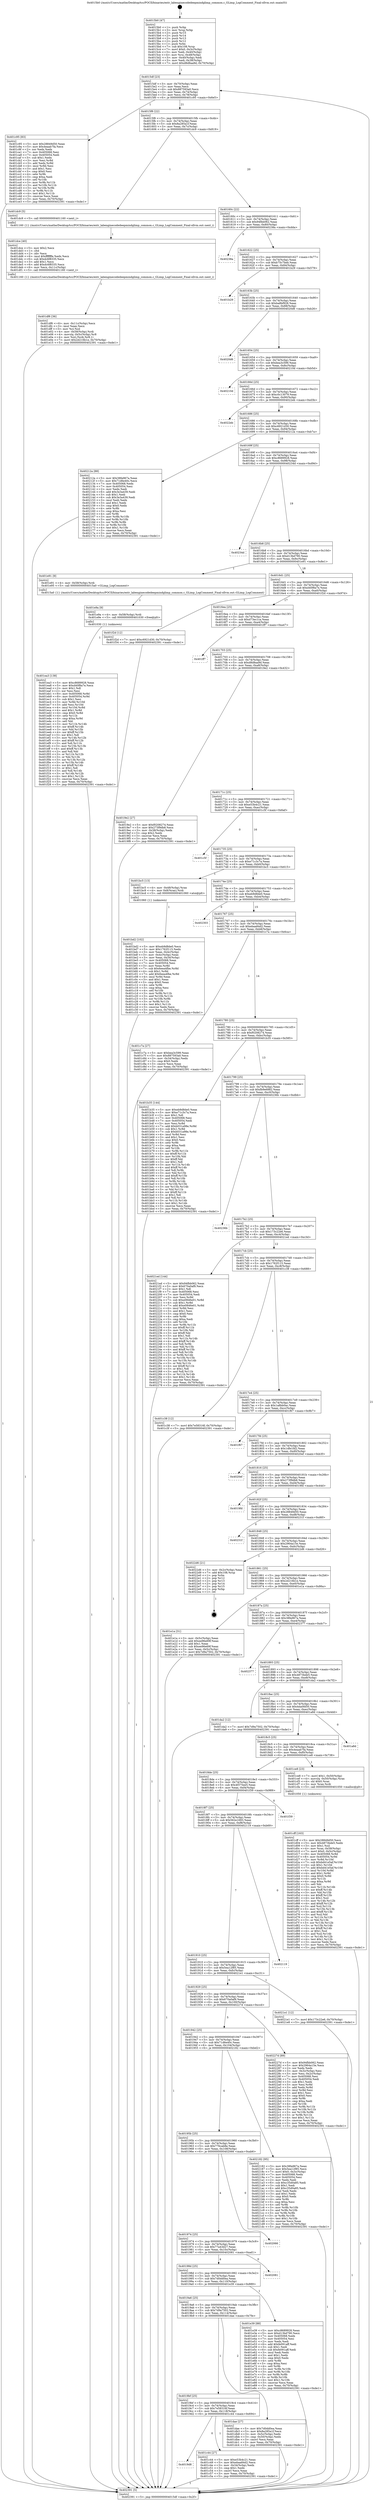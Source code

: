 digraph "0x4015b0" {
  label = "0x4015b0 (/mnt/c/Users/mathe/Desktop/tcc/POCII/binaries/extr_labenginecodedeepmindglimp_common.c_GLimp_LogComment_Final-ollvm.out::main(0))"
  labelloc = "t"
  node[shape=record]

  Entry [label="",width=0.3,height=0.3,shape=circle,fillcolor=black,style=filled]
  "0x4015df" [label="{
     0x4015df [23]\l
     | [instrs]\l
     &nbsp;&nbsp;0x4015df \<+3\>: mov -0x70(%rbp),%eax\l
     &nbsp;&nbsp;0x4015e2 \<+2\>: mov %eax,%ecx\l
     &nbsp;&nbsp;0x4015e4 \<+6\>: sub $0x887593a0,%ecx\l
     &nbsp;&nbsp;0x4015ea \<+3\>: mov %eax,-0x74(%rbp)\l
     &nbsp;&nbsp;0x4015ed \<+3\>: mov %ecx,-0x78(%rbp)\l
     &nbsp;&nbsp;0x4015f0 \<+6\>: je 0000000000401c95 \<main+0x6e5\>\l
  }"]
  "0x401c95" [label="{
     0x401c95 [83]\l
     | [instrs]\l
     &nbsp;&nbsp;0x401c95 \<+5\>: mov $0x28849d50,%eax\l
     &nbsp;&nbsp;0x401c9a \<+5\>: mov $0x4eaab7fa,%ecx\l
     &nbsp;&nbsp;0x401c9f \<+2\>: xor %edx,%edx\l
     &nbsp;&nbsp;0x401ca1 \<+7\>: mov 0x405068,%esi\l
     &nbsp;&nbsp;0x401ca8 \<+7\>: mov 0x405054,%edi\l
     &nbsp;&nbsp;0x401caf \<+3\>: sub $0x1,%edx\l
     &nbsp;&nbsp;0x401cb2 \<+3\>: mov %esi,%r8d\l
     &nbsp;&nbsp;0x401cb5 \<+3\>: add %edx,%r8d\l
     &nbsp;&nbsp;0x401cb8 \<+4\>: imul %r8d,%esi\l
     &nbsp;&nbsp;0x401cbc \<+3\>: and $0x1,%esi\l
     &nbsp;&nbsp;0x401cbf \<+3\>: cmp $0x0,%esi\l
     &nbsp;&nbsp;0x401cc2 \<+4\>: sete %r9b\l
     &nbsp;&nbsp;0x401cc6 \<+3\>: cmp $0xa,%edi\l
     &nbsp;&nbsp;0x401cc9 \<+4\>: setl %r10b\l
     &nbsp;&nbsp;0x401ccd \<+3\>: mov %r9b,%r11b\l
     &nbsp;&nbsp;0x401cd0 \<+3\>: and %r10b,%r11b\l
     &nbsp;&nbsp;0x401cd3 \<+3\>: xor %r10b,%r9b\l
     &nbsp;&nbsp;0x401cd6 \<+3\>: or %r9b,%r11b\l
     &nbsp;&nbsp;0x401cd9 \<+4\>: test $0x1,%r11b\l
     &nbsp;&nbsp;0x401cdd \<+3\>: cmovne %ecx,%eax\l
     &nbsp;&nbsp;0x401ce0 \<+3\>: mov %eax,-0x70(%rbp)\l
     &nbsp;&nbsp;0x401ce3 \<+5\>: jmp 0000000000402391 \<main+0xde1\>\l
  }"]
  "0x4015f6" [label="{
     0x4015f6 [22]\l
     | [instrs]\l
     &nbsp;&nbsp;0x4015f6 \<+5\>: jmp 00000000004015fb \<main+0x4b\>\l
     &nbsp;&nbsp;0x4015fb \<+3\>: mov -0x74(%rbp),%eax\l
     &nbsp;&nbsp;0x4015fe \<+5\>: sub $0x8a285a1f,%eax\l
     &nbsp;&nbsp;0x401603 \<+3\>: mov %eax,-0x7c(%rbp)\l
     &nbsp;&nbsp;0x401606 \<+6\>: je 0000000000401dc9 \<main+0x819\>\l
  }"]
  Exit [label="",width=0.3,height=0.3,shape=circle,fillcolor=black,style=filled,peripheries=2]
  "0x401dc9" [label="{
     0x401dc9 [5]\l
     | [instrs]\l
     &nbsp;&nbsp;0x401dc9 \<+5\>: call 0000000000401160 \<next_i\>\l
     | [calls]\l
     &nbsp;&nbsp;0x401160 \{1\} (/mnt/c/Users/mathe/Desktop/tcc/POCII/binaries/extr_labenginecodedeepmindglimp_common.c_GLimp_LogComment_Final-ollvm.out::next_i)\l
  }"]
  "0x40160c" [label="{
     0x40160c [22]\l
     | [instrs]\l
     &nbsp;&nbsp;0x40160c \<+5\>: jmp 0000000000401611 \<main+0x61\>\l
     &nbsp;&nbsp;0x401611 \<+3\>: mov -0x74(%rbp),%eax\l
     &nbsp;&nbsp;0x401614 \<+5\>: sub $0x94fbb062,%eax\l
     &nbsp;&nbsp;0x401619 \<+3\>: mov %eax,-0x80(%rbp)\l
     &nbsp;&nbsp;0x40161c \<+6\>: je 000000000040238a \<main+0xdda\>\l
  }"]
  "0x401ea3" [label="{
     0x401ea3 [138]\l
     | [instrs]\l
     &nbsp;&nbsp;0x401ea3 \<+5\>: mov $0xc8689928,%eax\l
     &nbsp;&nbsp;0x401ea8 \<+5\>: mov $0xd40f8a7e,%ecx\l
     &nbsp;&nbsp;0x401ead \<+2\>: mov $0x1,%dl\l
     &nbsp;&nbsp;0x401eaf \<+2\>: xor %esi,%esi\l
     &nbsp;&nbsp;0x401eb1 \<+8\>: mov 0x405068,%r8d\l
     &nbsp;&nbsp;0x401eb9 \<+8\>: mov 0x405054,%r9d\l
     &nbsp;&nbsp;0x401ec1 \<+3\>: sub $0x1,%esi\l
     &nbsp;&nbsp;0x401ec4 \<+3\>: mov %r8d,%r10d\l
     &nbsp;&nbsp;0x401ec7 \<+3\>: add %esi,%r10d\l
     &nbsp;&nbsp;0x401eca \<+4\>: imul %r10d,%r8d\l
     &nbsp;&nbsp;0x401ece \<+4\>: and $0x1,%r8d\l
     &nbsp;&nbsp;0x401ed2 \<+4\>: cmp $0x0,%r8d\l
     &nbsp;&nbsp;0x401ed6 \<+4\>: sete %r11b\l
     &nbsp;&nbsp;0x401eda \<+4\>: cmp $0xa,%r9d\l
     &nbsp;&nbsp;0x401ede \<+3\>: setl %bl\l
     &nbsp;&nbsp;0x401ee1 \<+3\>: mov %r11b,%r14b\l
     &nbsp;&nbsp;0x401ee4 \<+4\>: xor $0xff,%r14b\l
     &nbsp;&nbsp;0x401ee8 \<+3\>: mov %bl,%r15b\l
     &nbsp;&nbsp;0x401eeb \<+4\>: xor $0xff,%r15b\l
     &nbsp;&nbsp;0x401eef \<+3\>: xor $0x1,%dl\l
     &nbsp;&nbsp;0x401ef2 \<+3\>: mov %r14b,%r12b\l
     &nbsp;&nbsp;0x401ef5 \<+4\>: and $0xff,%r12b\l
     &nbsp;&nbsp;0x401ef9 \<+3\>: and %dl,%r11b\l
     &nbsp;&nbsp;0x401efc \<+3\>: mov %r15b,%r13b\l
     &nbsp;&nbsp;0x401eff \<+4\>: and $0xff,%r13b\l
     &nbsp;&nbsp;0x401f03 \<+2\>: and %dl,%bl\l
     &nbsp;&nbsp;0x401f05 \<+3\>: or %r11b,%r12b\l
     &nbsp;&nbsp;0x401f08 \<+3\>: or %bl,%r13b\l
     &nbsp;&nbsp;0x401f0b \<+3\>: xor %r13b,%r12b\l
     &nbsp;&nbsp;0x401f0e \<+3\>: or %r15b,%r14b\l
     &nbsp;&nbsp;0x401f11 \<+4\>: xor $0xff,%r14b\l
     &nbsp;&nbsp;0x401f15 \<+3\>: or $0x1,%dl\l
     &nbsp;&nbsp;0x401f18 \<+3\>: and %dl,%r14b\l
     &nbsp;&nbsp;0x401f1b \<+3\>: or %r14b,%r12b\l
     &nbsp;&nbsp;0x401f1e \<+4\>: test $0x1,%r12b\l
     &nbsp;&nbsp;0x401f22 \<+3\>: cmovne %ecx,%eax\l
     &nbsp;&nbsp;0x401f25 \<+3\>: mov %eax,-0x70(%rbp)\l
     &nbsp;&nbsp;0x401f28 \<+5\>: jmp 0000000000402391 \<main+0xde1\>\l
  }"]
  "0x40238a" [label="{
     0x40238a\l
  }", style=dashed]
  "0x401622" [label="{
     0x401622 [25]\l
     | [instrs]\l
     &nbsp;&nbsp;0x401622 \<+5\>: jmp 0000000000401627 \<main+0x77\>\l
     &nbsp;&nbsp;0x401627 \<+3\>: mov -0x74(%rbp),%eax\l
     &nbsp;&nbsp;0x40162a \<+5\>: sub $0xb75c7beb,%eax\l
     &nbsp;&nbsp;0x40162f \<+6\>: mov %eax,-0x84(%rbp)\l
     &nbsp;&nbsp;0x401635 \<+6\>: je 0000000000401b29 \<main+0x579\>\l
  }"]
  "0x401e9a" [label="{
     0x401e9a [9]\l
     | [instrs]\l
     &nbsp;&nbsp;0x401e9a \<+4\>: mov -0x58(%rbp),%rdi\l
     &nbsp;&nbsp;0x401e9e \<+5\>: call 0000000000401030 \<free@plt\>\l
     | [calls]\l
     &nbsp;&nbsp;0x401030 \{1\} (unknown)\l
  }"]
  "0x401b29" [label="{
     0x401b29\l
  }", style=dashed]
  "0x40163b" [label="{
     0x40163b [25]\l
     | [instrs]\l
     &nbsp;&nbsp;0x40163b \<+5\>: jmp 0000000000401640 \<main+0x90\>\l
     &nbsp;&nbsp;0x401640 \<+3\>: mov -0x74(%rbp),%eax\l
     &nbsp;&nbsp;0x401643 \<+5\>: sub $0xba8bf928,%eax\l
     &nbsp;&nbsp;0x401648 \<+6\>: mov %eax,-0x88(%rbp)\l
     &nbsp;&nbsp;0x40164e \<+6\>: je 00000000004020d6 \<main+0xb26\>\l
  }"]
  "0x401df6" [label="{
     0x401df6 [36]\l
     | [instrs]\l
     &nbsp;&nbsp;0x401df6 \<+6\>: mov -0x11c(%rbp),%ecx\l
     &nbsp;&nbsp;0x401dfc \<+3\>: imul %eax,%ecx\l
     &nbsp;&nbsp;0x401dff \<+3\>: mov %cl,%sil\l
     &nbsp;&nbsp;0x401e02 \<+4\>: mov -0x58(%rbp),%rdi\l
     &nbsp;&nbsp;0x401e06 \<+4\>: movslq -0x5c(%rbp),%r8\l
     &nbsp;&nbsp;0x401e0a \<+4\>: mov %sil,(%rdi,%r8,1)\l
     &nbsp;&nbsp;0x401e0e \<+7\>: movl $0x2d216b1e,-0x70(%rbp)\l
     &nbsp;&nbsp;0x401e15 \<+5\>: jmp 0000000000402391 \<main+0xde1\>\l
  }"]
  "0x4020d6" [label="{
     0x4020d6\l
  }", style=dashed]
  "0x401654" [label="{
     0x401654 [25]\l
     | [instrs]\l
     &nbsp;&nbsp;0x401654 \<+5\>: jmp 0000000000401659 \<main+0xa9\>\l
     &nbsp;&nbsp;0x401659 \<+3\>: mov -0x74(%rbp),%eax\l
     &nbsp;&nbsp;0x40165c \<+5\>: sub $0xbea3c599,%eax\l
     &nbsp;&nbsp;0x401661 \<+6\>: mov %eax,-0x8c(%rbp)\l
     &nbsp;&nbsp;0x401667 \<+6\>: je 000000000040210d \<main+0xb5d\>\l
  }"]
  "0x401dce" [label="{
     0x401dce [40]\l
     | [instrs]\l
     &nbsp;&nbsp;0x401dce \<+5\>: mov $0x2,%ecx\l
     &nbsp;&nbsp;0x401dd3 \<+1\>: cltd\l
     &nbsp;&nbsp;0x401dd4 \<+2\>: idiv %ecx\l
     &nbsp;&nbsp;0x401dd6 \<+6\>: imul $0xfffffffe,%edx,%ecx\l
     &nbsp;&nbsp;0x401ddc \<+6\>: sub $0xdc6f8335,%ecx\l
     &nbsp;&nbsp;0x401de2 \<+3\>: add $0x1,%ecx\l
     &nbsp;&nbsp;0x401de5 \<+6\>: add $0xdc6f8335,%ecx\l
     &nbsp;&nbsp;0x401deb \<+6\>: mov %ecx,-0x11c(%rbp)\l
     &nbsp;&nbsp;0x401df1 \<+5\>: call 0000000000401160 \<next_i\>\l
     | [calls]\l
     &nbsp;&nbsp;0x401160 \{1\} (/mnt/c/Users/mathe/Desktop/tcc/POCII/binaries/extr_labenginecodedeepmindglimp_common.c_GLimp_LogComment_Final-ollvm.out::next_i)\l
  }"]
  "0x40210d" [label="{
     0x40210d\l
  }", style=dashed]
  "0x40166d" [label="{
     0x40166d [25]\l
     | [instrs]\l
     &nbsp;&nbsp;0x40166d \<+5\>: jmp 0000000000401672 \<main+0xc2\>\l
     &nbsp;&nbsp;0x401672 \<+3\>: mov -0x74(%rbp),%eax\l
     &nbsp;&nbsp;0x401675 \<+5\>: sub $0xc0c13079,%eax\l
     &nbsp;&nbsp;0x40167a \<+6\>: mov %eax,-0x90(%rbp)\l
     &nbsp;&nbsp;0x401680 \<+6\>: je 00000000004022eb \<main+0xd3b\>\l
  }"]
  "0x401cff" [label="{
     0x401cff [163]\l
     | [instrs]\l
     &nbsp;&nbsp;0x401cff \<+5\>: mov $0x28849d50,%ecx\l
     &nbsp;&nbsp;0x401d04 \<+5\>: mov $0x4873bde5,%edx\l
     &nbsp;&nbsp;0x401d09 \<+3\>: mov $0x1,%sil\l
     &nbsp;&nbsp;0x401d0c \<+4\>: mov %rax,-0x58(%rbp)\l
     &nbsp;&nbsp;0x401d10 \<+7\>: movl $0x0,-0x5c(%rbp)\l
     &nbsp;&nbsp;0x401d17 \<+8\>: mov 0x405068,%r8d\l
     &nbsp;&nbsp;0x401d1f \<+8\>: mov 0x405054,%r9d\l
     &nbsp;&nbsp;0x401d27 \<+3\>: mov %r8d,%r10d\l
     &nbsp;&nbsp;0x401d2a \<+7\>: sub $0xbd41e5af,%r10d\l
     &nbsp;&nbsp;0x401d31 \<+4\>: sub $0x1,%r10d\l
     &nbsp;&nbsp;0x401d35 \<+7\>: add $0xbd41e5af,%r10d\l
     &nbsp;&nbsp;0x401d3c \<+4\>: imul %r10d,%r8d\l
     &nbsp;&nbsp;0x401d40 \<+4\>: and $0x1,%r8d\l
     &nbsp;&nbsp;0x401d44 \<+4\>: cmp $0x0,%r8d\l
     &nbsp;&nbsp;0x401d48 \<+4\>: sete %r11b\l
     &nbsp;&nbsp;0x401d4c \<+4\>: cmp $0xa,%r9d\l
     &nbsp;&nbsp;0x401d50 \<+3\>: setl %bl\l
     &nbsp;&nbsp;0x401d53 \<+3\>: mov %r11b,%r14b\l
     &nbsp;&nbsp;0x401d56 \<+4\>: xor $0xff,%r14b\l
     &nbsp;&nbsp;0x401d5a \<+3\>: mov %bl,%r15b\l
     &nbsp;&nbsp;0x401d5d \<+4\>: xor $0xff,%r15b\l
     &nbsp;&nbsp;0x401d61 \<+4\>: xor $0x1,%sil\l
     &nbsp;&nbsp;0x401d65 \<+3\>: mov %r14b,%r12b\l
     &nbsp;&nbsp;0x401d68 \<+4\>: and $0xff,%r12b\l
     &nbsp;&nbsp;0x401d6c \<+3\>: and %sil,%r11b\l
     &nbsp;&nbsp;0x401d6f \<+3\>: mov %r15b,%r13b\l
     &nbsp;&nbsp;0x401d72 \<+4\>: and $0xff,%r13b\l
     &nbsp;&nbsp;0x401d76 \<+3\>: and %sil,%bl\l
     &nbsp;&nbsp;0x401d79 \<+3\>: or %r11b,%r12b\l
     &nbsp;&nbsp;0x401d7c \<+3\>: or %bl,%r13b\l
     &nbsp;&nbsp;0x401d7f \<+3\>: xor %r13b,%r12b\l
     &nbsp;&nbsp;0x401d82 \<+3\>: or %r15b,%r14b\l
     &nbsp;&nbsp;0x401d85 \<+4\>: xor $0xff,%r14b\l
     &nbsp;&nbsp;0x401d89 \<+4\>: or $0x1,%sil\l
     &nbsp;&nbsp;0x401d8d \<+3\>: and %sil,%r14b\l
     &nbsp;&nbsp;0x401d90 \<+3\>: or %r14b,%r12b\l
     &nbsp;&nbsp;0x401d93 \<+4\>: test $0x1,%r12b\l
     &nbsp;&nbsp;0x401d97 \<+3\>: cmovne %edx,%ecx\l
     &nbsp;&nbsp;0x401d9a \<+3\>: mov %ecx,-0x70(%rbp)\l
     &nbsp;&nbsp;0x401d9d \<+5\>: jmp 0000000000402391 \<main+0xde1\>\l
  }"]
  "0x4022eb" [label="{
     0x4022eb\l
  }", style=dashed]
  "0x401686" [label="{
     0x401686 [25]\l
     | [instrs]\l
     &nbsp;&nbsp;0x401686 \<+5\>: jmp 000000000040168b \<main+0xdb\>\l
     &nbsp;&nbsp;0x40168b \<+3\>: mov -0x74(%rbp),%eax\l
     &nbsp;&nbsp;0x40168e \<+5\>: sub $0xc6921d30,%eax\l
     &nbsp;&nbsp;0x401693 \<+6\>: mov %eax,-0x94(%rbp)\l
     &nbsp;&nbsp;0x401699 \<+6\>: je 000000000040212a \<main+0xb7a\>\l
  }"]
  "0x4019d8" [label="{
     0x4019d8\l
  }", style=dashed]
  "0x40212a" [label="{
     0x40212a [88]\l
     | [instrs]\l
     &nbsp;&nbsp;0x40212a \<+5\>: mov $0x38fa967a,%eax\l
     &nbsp;&nbsp;0x40212f \<+5\>: mov $0x71d6e40c,%ecx\l
     &nbsp;&nbsp;0x402134 \<+7\>: mov 0x405068,%edx\l
     &nbsp;&nbsp;0x40213b \<+7\>: mov 0x405054,%esi\l
     &nbsp;&nbsp;0x402142 \<+2\>: mov %edx,%edi\l
     &nbsp;&nbsp;0x402144 \<+6\>: add $0x3e3a439,%edi\l
     &nbsp;&nbsp;0x40214a \<+3\>: sub $0x1,%edi\l
     &nbsp;&nbsp;0x40214d \<+6\>: sub $0x3e3a439,%edi\l
     &nbsp;&nbsp;0x402153 \<+3\>: imul %edi,%edx\l
     &nbsp;&nbsp;0x402156 \<+3\>: and $0x1,%edx\l
     &nbsp;&nbsp;0x402159 \<+3\>: cmp $0x0,%edx\l
     &nbsp;&nbsp;0x40215c \<+4\>: sete %r8b\l
     &nbsp;&nbsp;0x402160 \<+3\>: cmp $0xa,%esi\l
     &nbsp;&nbsp;0x402163 \<+4\>: setl %r9b\l
     &nbsp;&nbsp;0x402167 \<+3\>: mov %r8b,%r10b\l
     &nbsp;&nbsp;0x40216a \<+3\>: and %r9b,%r10b\l
     &nbsp;&nbsp;0x40216d \<+3\>: xor %r9b,%r8b\l
     &nbsp;&nbsp;0x402170 \<+3\>: or %r8b,%r10b\l
     &nbsp;&nbsp;0x402173 \<+4\>: test $0x1,%r10b\l
     &nbsp;&nbsp;0x402177 \<+3\>: cmovne %ecx,%eax\l
     &nbsp;&nbsp;0x40217a \<+3\>: mov %eax,-0x70(%rbp)\l
     &nbsp;&nbsp;0x40217d \<+5\>: jmp 0000000000402391 \<main+0xde1\>\l
  }"]
  "0x40169f" [label="{
     0x40169f [25]\l
     | [instrs]\l
     &nbsp;&nbsp;0x40169f \<+5\>: jmp 00000000004016a4 \<main+0xf4\>\l
     &nbsp;&nbsp;0x4016a4 \<+3\>: mov -0x74(%rbp),%eax\l
     &nbsp;&nbsp;0x4016a7 \<+5\>: sub $0xc8689928,%eax\l
     &nbsp;&nbsp;0x4016ac \<+6\>: mov %eax,-0x98(%rbp)\l
     &nbsp;&nbsp;0x4016b2 \<+6\>: je 000000000040234d \<main+0xd9d\>\l
  }"]
  "0x401c44" [label="{
     0x401c44 [27]\l
     | [instrs]\l
     &nbsp;&nbsp;0x401c44 \<+5\>: mov $0xe53b4c21,%eax\l
     &nbsp;&nbsp;0x401c49 \<+5\>: mov $0xebaa84d2,%ecx\l
     &nbsp;&nbsp;0x401c4e \<+3\>: mov -0x34(%rbp),%edx\l
     &nbsp;&nbsp;0x401c51 \<+3\>: cmp $0x1,%edx\l
     &nbsp;&nbsp;0x401c54 \<+3\>: cmovl %ecx,%eax\l
     &nbsp;&nbsp;0x401c57 \<+3\>: mov %eax,-0x70(%rbp)\l
     &nbsp;&nbsp;0x401c5a \<+5\>: jmp 0000000000402391 \<main+0xde1\>\l
  }"]
  "0x40234d" [label="{
     0x40234d\l
  }", style=dashed]
  "0x4016b8" [label="{
     0x4016b8 [25]\l
     | [instrs]\l
     &nbsp;&nbsp;0x4016b8 \<+5\>: jmp 00000000004016bd \<main+0x10d\>\l
     &nbsp;&nbsp;0x4016bd \<+3\>: mov -0x74(%rbp),%eax\l
     &nbsp;&nbsp;0x4016c0 \<+5\>: sub $0xd13bd790,%eax\l
     &nbsp;&nbsp;0x4016c5 \<+6\>: mov %eax,-0x9c(%rbp)\l
     &nbsp;&nbsp;0x4016cb \<+6\>: je 0000000000401e91 \<main+0x8e1\>\l
  }"]
  "0x4019bf" [label="{
     0x4019bf [25]\l
     | [instrs]\l
     &nbsp;&nbsp;0x4019bf \<+5\>: jmp 00000000004019c4 \<main+0x414\>\l
     &nbsp;&nbsp;0x4019c4 \<+3\>: mov -0x74(%rbp),%eax\l
     &nbsp;&nbsp;0x4019c7 \<+5\>: sub $0x7e58316f,%eax\l
     &nbsp;&nbsp;0x4019cc \<+6\>: mov %eax,-0x118(%rbp)\l
     &nbsp;&nbsp;0x4019d2 \<+6\>: je 0000000000401c44 \<main+0x694\>\l
  }"]
  "0x401e91" [label="{
     0x401e91 [9]\l
     | [instrs]\l
     &nbsp;&nbsp;0x401e91 \<+4\>: mov -0x58(%rbp),%rdi\l
     &nbsp;&nbsp;0x401e95 \<+5\>: call 00000000004015a0 \<GLimp_LogComment\>\l
     | [calls]\l
     &nbsp;&nbsp;0x4015a0 \{1\} (/mnt/c/Users/mathe/Desktop/tcc/POCII/binaries/extr_labenginecodedeepmindglimp_common.c_GLimp_LogComment_Final-ollvm.out::GLimp_LogComment)\l
  }"]
  "0x4016d1" [label="{
     0x4016d1 [25]\l
     | [instrs]\l
     &nbsp;&nbsp;0x4016d1 \<+5\>: jmp 00000000004016d6 \<main+0x126\>\l
     &nbsp;&nbsp;0x4016d6 \<+3\>: mov -0x74(%rbp),%eax\l
     &nbsp;&nbsp;0x4016d9 \<+5\>: sub $0xd40f8a7e,%eax\l
     &nbsp;&nbsp;0x4016de \<+6\>: mov %eax,-0xa0(%rbp)\l
     &nbsp;&nbsp;0x4016e4 \<+6\>: je 0000000000401f2d \<main+0x97d\>\l
  }"]
  "0x401dae" [label="{
     0x401dae [27]\l
     | [instrs]\l
     &nbsp;&nbsp;0x401dae \<+5\>: mov $0x7d0dd0ea,%eax\l
     &nbsp;&nbsp;0x401db3 \<+5\>: mov $0x8a285a1f,%ecx\l
     &nbsp;&nbsp;0x401db8 \<+3\>: mov -0x5c(%rbp),%edx\l
     &nbsp;&nbsp;0x401dbb \<+3\>: cmp -0x50(%rbp),%edx\l
     &nbsp;&nbsp;0x401dbe \<+3\>: cmovl %ecx,%eax\l
     &nbsp;&nbsp;0x401dc1 \<+3\>: mov %eax,-0x70(%rbp)\l
     &nbsp;&nbsp;0x401dc4 \<+5\>: jmp 0000000000402391 \<main+0xde1\>\l
  }"]
  "0x401f2d" [label="{
     0x401f2d [12]\l
     | [instrs]\l
     &nbsp;&nbsp;0x401f2d \<+7\>: movl $0xc6921d30,-0x70(%rbp)\l
     &nbsp;&nbsp;0x401f34 \<+5\>: jmp 0000000000402391 \<main+0xde1\>\l
  }"]
  "0x4016ea" [label="{
     0x4016ea [25]\l
     | [instrs]\l
     &nbsp;&nbsp;0x4016ea \<+5\>: jmp 00000000004016ef \<main+0x13f\>\l
     &nbsp;&nbsp;0x4016ef \<+3\>: mov -0x74(%rbp),%eax\l
     &nbsp;&nbsp;0x4016f2 \<+5\>: sub $0xd73ec1ca,%eax\l
     &nbsp;&nbsp;0x4016f7 \<+6\>: mov %eax,-0xa4(%rbp)\l
     &nbsp;&nbsp;0x4016fd \<+6\>: je 0000000000401ff7 \<main+0xa47\>\l
  }"]
  "0x4019a6" [label="{
     0x4019a6 [25]\l
     | [instrs]\l
     &nbsp;&nbsp;0x4019a6 \<+5\>: jmp 00000000004019ab \<main+0x3fb\>\l
     &nbsp;&nbsp;0x4019ab \<+3\>: mov -0x74(%rbp),%eax\l
     &nbsp;&nbsp;0x4019ae \<+5\>: sub $0x7d9a7502,%eax\l
     &nbsp;&nbsp;0x4019b3 \<+6\>: mov %eax,-0x114(%rbp)\l
     &nbsp;&nbsp;0x4019b9 \<+6\>: je 0000000000401dae \<main+0x7fe\>\l
  }"]
  "0x401ff7" [label="{
     0x401ff7\l
  }", style=dashed]
  "0x401703" [label="{
     0x401703 [25]\l
     | [instrs]\l
     &nbsp;&nbsp;0x401703 \<+5\>: jmp 0000000000401708 \<main+0x158\>\l
     &nbsp;&nbsp;0x401708 \<+3\>: mov -0x74(%rbp),%eax\l
     &nbsp;&nbsp;0x40170b \<+5\>: sub $0xd8d8aa9d,%eax\l
     &nbsp;&nbsp;0x401710 \<+6\>: mov %eax,-0xa8(%rbp)\l
     &nbsp;&nbsp;0x401716 \<+6\>: je 00000000004019e2 \<main+0x432\>\l
  }"]
  "0x401e39" [label="{
     0x401e39 [88]\l
     | [instrs]\l
     &nbsp;&nbsp;0x401e39 \<+5\>: mov $0xc8689928,%eax\l
     &nbsp;&nbsp;0x401e3e \<+5\>: mov $0xd13bd790,%ecx\l
     &nbsp;&nbsp;0x401e43 \<+7\>: mov 0x405068,%edx\l
     &nbsp;&nbsp;0x401e4a \<+7\>: mov 0x405054,%esi\l
     &nbsp;&nbsp;0x401e51 \<+2\>: mov %edx,%edi\l
     &nbsp;&nbsp;0x401e53 \<+6\>: add $0xfe091aff,%edi\l
     &nbsp;&nbsp;0x401e59 \<+3\>: sub $0x1,%edi\l
     &nbsp;&nbsp;0x401e5c \<+6\>: sub $0xfe091aff,%edi\l
     &nbsp;&nbsp;0x401e62 \<+3\>: imul %edi,%edx\l
     &nbsp;&nbsp;0x401e65 \<+3\>: and $0x1,%edx\l
     &nbsp;&nbsp;0x401e68 \<+3\>: cmp $0x0,%edx\l
     &nbsp;&nbsp;0x401e6b \<+4\>: sete %r8b\l
     &nbsp;&nbsp;0x401e6f \<+3\>: cmp $0xa,%esi\l
     &nbsp;&nbsp;0x401e72 \<+4\>: setl %r9b\l
     &nbsp;&nbsp;0x401e76 \<+3\>: mov %r8b,%r10b\l
     &nbsp;&nbsp;0x401e79 \<+3\>: and %r9b,%r10b\l
     &nbsp;&nbsp;0x401e7c \<+3\>: xor %r9b,%r8b\l
     &nbsp;&nbsp;0x401e7f \<+3\>: or %r8b,%r10b\l
     &nbsp;&nbsp;0x401e82 \<+4\>: test $0x1,%r10b\l
     &nbsp;&nbsp;0x401e86 \<+3\>: cmovne %ecx,%eax\l
     &nbsp;&nbsp;0x401e89 \<+3\>: mov %eax,-0x70(%rbp)\l
     &nbsp;&nbsp;0x401e8c \<+5\>: jmp 0000000000402391 \<main+0xde1\>\l
  }"]
  "0x4019e2" [label="{
     0x4019e2 [27]\l
     | [instrs]\l
     &nbsp;&nbsp;0x4019e2 \<+5\>: mov $0xf0208274,%eax\l
     &nbsp;&nbsp;0x4019e7 \<+5\>: mov $0x273f9db8,%ecx\l
     &nbsp;&nbsp;0x4019ec \<+3\>: mov -0x38(%rbp),%edx\l
     &nbsp;&nbsp;0x4019ef \<+3\>: cmp $0x2,%edx\l
     &nbsp;&nbsp;0x4019f2 \<+3\>: cmovne %ecx,%eax\l
     &nbsp;&nbsp;0x4019f5 \<+3\>: mov %eax,-0x70(%rbp)\l
     &nbsp;&nbsp;0x4019f8 \<+5\>: jmp 0000000000402391 \<main+0xde1\>\l
  }"]
  "0x40171c" [label="{
     0x40171c [25]\l
     | [instrs]\l
     &nbsp;&nbsp;0x40171c \<+5\>: jmp 0000000000401721 \<main+0x171\>\l
     &nbsp;&nbsp;0x401721 \<+3\>: mov -0x74(%rbp),%eax\l
     &nbsp;&nbsp;0x401724 \<+5\>: sub $0xe53b4c21,%eax\l
     &nbsp;&nbsp;0x401729 \<+6\>: mov %eax,-0xac(%rbp)\l
     &nbsp;&nbsp;0x40172f \<+6\>: je 0000000000401c5f \<main+0x6af\>\l
  }"]
  "0x402391" [label="{
     0x402391 [5]\l
     | [instrs]\l
     &nbsp;&nbsp;0x402391 \<+5\>: jmp 00000000004015df \<main+0x2f\>\l
  }"]
  "0x4015b0" [label="{
     0x4015b0 [47]\l
     | [instrs]\l
     &nbsp;&nbsp;0x4015b0 \<+1\>: push %rbp\l
     &nbsp;&nbsp;0x4015b1 \<+3\>: mov %rsp,%rbp\l
     &nbsp;&nbsp;0x4015b4 \<+2\>: push %r15\l
     &nbsp;&nbsp;0x4015b6 \<+2\>: push %r14\l
     &nbsp;&nbsp;0x4015b8 \<+2\>: push %r13\l
     &nbsp;&nbsp;0x4015ba \<+2\>: push %r12\l
     &nbsp;&nbsp;0x4015bc \<+1\>: push %rbx\l
     &nbsp;&nbsp;0x4015bd \<+7\>: sub $0x108,%rsp\l
     &nbsp;&nbsp;0x4015c4 \<+7\>: movl $0x0,-0x3c(%rbp)\l
     &nbsp;&nbsp;0x4015cb \<+3\>: mov %edi,-0x40(%rbp)\l
     &nbsp;&nbsp;0x4015ce \<+4\>: mov %rsi,-0x48(%rbp)\l
     &nbsp;&nbsp;0x4015d2 \<+3\>: mov -0x40(%rbp),%edi\l
     &nbsp;&nbsp;0x4015d5 \<+3\>: mov %edi,-0x38(%rbp)\l
     &nbsp;&nbsp;0x4015d8 \<+7\>: movl $0xd8d8aa9d,-0x70(%rbp)\l
  }"]
  "0x40198d" [label="{
     0x40198d [25]\l
     | [instrs]\l
     &nbsp;&nbsp;0x40198d \<+5\>: jmp 0000000000401992 \<main+0x3e2\>\l
     &nbsp;&nbsp;0x401992 \<+3\>: mov -0x74(%rbp),%eax\l
     &nbsp;&nbsp;0x401995 \<+5\>: sub $0x7d0dd0ea,%eax\l
     &nbsp;&nbsp;0x40199a \<+6\>: mov %eax,-0x110(%rbp)\l
     &nbsp;&nbsp;0x4019a0 \<+6\>: je 0000000000401e39 \<main+0x889\>\l
  }"]
  "0x401c5f" [label="{
     0x401c5f\l
  }", style=dashed]
  "0x401735" [label="{
     0x401735 [25]\l
     | [instrs]\l
     &nbsp;&nbsp;0x401735 \<+5\>: jmp 000000000040173a \<main+0x18a\>\l
     &nbsp;&nbsp;0x40173a \<+3\>: mov -0x74(%rbp),%eax\l
     &nbsp;&nbsp;0x40173d \<+5\>: sub $0xe71c3c7a,%eax\l
     &nbsp;&nbsp;0x401742 \<+6\>: mov %eax,-0xb0(%rbp)\l
     &nbsp;&nbsp;0x401748 \<+6\>: je 0000000000401bc5 \<main+0x615\>\l
  }"]
  "0x402081" [label="{
     0x402081\l
  }", style=dashed]
  "0x401bc5" [label="{
     0x401bc5 [13]\l
     | [instrs]\l
     &nbsp;&nbsp;0x401bc5 \<+4\>: mov -0x48(%rbp),%rax\l
     &nbsp;&nbsp;0x401bc9 \<+4\>: mov 0x8(%rax),%rdi\l
     &nbsp;&nbsp;0x401bcd \<+5\>: call 0000000000401060 \<atoi@plt\>\l
     | [calls]\l
     &nbsp;&nbsp;0x401060 \{1\} (unknown)\l
  }"]
  "0x40174e" [label="{
     0x40174e [25]\l
     | [instrs]\l
     &nbsp;&nbsp;0x40174e \<+5\>: jmp 0000000000401753 \<main+0x1a3\>\l
     &nbsp;&nbsp;0x401753 \<+3\>: mov -0x74(%rbp),%eax\l
     &nbsp;&nbsp;0x401756 \<+5\>: sub $0xeb9d8de0,%eax\l
     &nbsp;&nbsp;0x40175b \<+6\>: mov %eax,-0xb4(%rbp)\l
     &nbsp;&nbsp;0x401761 \<+6\>: je 0000000000402303 \<main+0xd53\>\l
  }"]
  "0x401974" [label="{
     0x401974 [25]\l
     | [instrs]\l
     &nbsp;&nbsp;0x401974 \<+5\>: jmp 0000000000401979 \<main+0x3c9\>\l
     &nbsp;&nbsp;0x401979 \<+3\>: mov -0x74(%rbp),%eax\l
     &nbsp;&nbsp;0x40197c \<+5\>: sub $0x77a43d27,%eax\l
     &nbsp;&nbsp;0x401981 \<+6\>: mov %eax,-0x10c(%rbp)\l
     &nbsp;&nbsp;0x401987 \<+6\>: je 0000000000402081 \<main+0xad1\>\l
  }"]
  "0x402303" [label="{
     0x402303\l
  }", style=dashed]
  "0x401767" [label="{
     0x401767 [25]\l
     | [instrs]\l
     &nbsp;&nbsp;0x401767 \<+5\>: jmp 000000000040176c \<main+0x1bc\>\l
     &nbsp;&nbsp;0x40176c \<+3\>: mov -0x74(%rbp),%eax\l
     &nbsp;&nbsp;0x40176f \<+5\>: sub $0xebaa84d2,%eax\l
     &nbsp;&nbsp;0x401774 \<+6\>: mov %eax,-0xb8(%rbp)\l
     &nbsp;&nbsp;0x40177a \<+6\>: je 0000000000401c7a \<main+0x6ca\>\l
  }"]
  "0x402066" [label="{
     0x402066\l
  }", style=dashed]
  "0x401c7a" [label="{
     0x401c7a [27]\l
     | [instrs]\l
     &nbsp;&nbsp;0x401c7a \<+5\>: mov $0xbea3c599,%eax\l
     &nbsp;&nbsp;0x401c7f \<+5\>: mov $0x887593a0,%ecx\l
     &nbsp;&nbsp;0x401c84 \<+3\>: mov -0x34(%rbp),%edx\l
     &nbsp;&nbsp;0x401c87 \<+3\>: cmp $0x0,%edx\l
     &nbsp;&nbsp;0x401c8a \<+3\>: cmove %ecx,%eax\l
     &nbsp;&nbsp;0x401c8d \<+3\>: mov %eax,-0x70(%rbp)\l
     &nbsp;&nbsp;0x401c90 \<+5\>: jmp 0000000000402391 \<main+0xde1\>\l
  }"]
  "0x401780" [label="{
     0x401780 [25]\l
     | [instrs]\l
     &nbsp;&nbsp;0x401780 \<+5\>: jmp 0000000000401785 \<main+0x1d5\>\l
     &nbsp;&nbsp;0x401785 \<+3\>: mov -0x74(%rbp),%eax\l
     &nbsp;&nbsp;0x401788 \<+5\>: sub $0xf0208274,%eax\l
     &nbsp;&nbsp;0x40178d \<+6\>: mov %eax,-0xbc(%rbp)\l
     &nbsp;&nbsp;0x401793 \<+6\>: je 0000000000401b35 \<main+0x585\>\l
  }"]
  "0x40195b" [label="{
     0x40195b [25]\l
     | [instrs]\l
     &nbsp;&nbsp;0x40195b \<+5\>: jmp 0000000000401960 \<main+0x3b0\>\l
     &nbsp;&nbsp;0x401960 \<+3\>: mov -0x74(%rbp),%eax\l
     &nbsp;&nbsp;0x401963 \<+5\>: sub $0x776cab8e,%eax\l
     &nbsp;&nbsp;0x401968 \<+6\>: mov %eax,-0x108(%rbp)\l
     &nbsp;&nbsp;0x40196e \<+6\>: je 0000000000402066 \<main+0xab6\>\l
  }"]
  "0x401b35" [label="{
     0x401b35 [144]\l
     | [instrs]\l
     &nbsp;&nbsp;0x401b35 \<+5\>: mov $0xeb9d8de0,%eax\l
     &nbsp;&nbsp;0x401b3a \<+5\>: mov $0xe71c3c7a,%ecx\l
     &nbsp;&nbsp;0x401b3f \<+2\>: mov $0x1,%dl\l
     &nbsp;&nbsp;0x401b41 \<+7\>: mov 0x405068,%esi\l
     &nbsp;&nbsp;0x401b48 \<+7\>: mov 0x405054,%edi\l
     &nbsp;&nbsp;0x401b4f \<+3\>: mov %esi,%r8d\l
     &nbsp;&nbsp;0x401b52 \<+7\>: add $0xb031a98e,%r8d\l
     &nbsp;&nbsp;0x401b59 \<+4\>: sub $0x1,%r8d\l
     &nbsp;&nbsp;0x401b5d \<+7\>: sub $0xb031a98e,%r8d\l
     &nbsp;&nbsp;0x401b64 \<+4\>: imul %r8d,%esi\l
     &nbsp;&nbsp;0x401b68 \<+3\>: and $0x1,%esi\l
     &nbsp;&nbsp;0x401b6b \<+3\>: cmp $0x0,%esi\l
     &nbsp;&nbsp;0x401b6e \<+4\>: sete %r9b\l
     &nbsp;&nbsp;0x401b72 \<+3\>: cmp $0xa,%edi\l
     &nbsp;&nbsp;0x401b75 \<+4\>: setl %r10b\l
     &nbsp;&nbsp;0x401b79 \<+3\>: mov %r9b,%r11b\l
     &nbsp;&nbsp;0x401b7c \<+4\>: xor $0xff,%r11b\l
     &nbsp;&nbsp;0x401b80 \<+3\>: mov %r10b,%bl\l
     &nbsp;&nbsp;0x401b83 \<+3\>: xor $0xff,%bl\l
     &nbsp;&nbsp;0x401b86 \<+3\>: xor $0x1,%dl\l
     &nbsp;&nbsp;0x401b89 \<+3\>: mov %r11b,%r14b\l
     &nbsp;&nbsp;0x401b8c \<+4\>: and $0xff,%r14b\l
     &nbsp;&nbsp;0x401b90 \<+3\>: and %dl,%r9b\l
     &nbsp;&nbsp;0x401b93 \<+3\>: mov %bl,%r15b\l
     &nbsp;&nbsp;0x401b96 \<+4\>: and $0xff,%r15b\l
     &nbsp;&nbsp;0x401b9a \<+3\>: and %dl,%r10b\l
     &nbsp;&nbsp;0x401b9d \<+3\>: or %r9b,%r14b\l
     &nbsp;&nbsp;0x401ba0 \<+3\>: or %r10b,%r15b\l
     &nbsp;&nbsp;0x401ba3 \<+3\>: xor %r15b,%r14b\l
     &nbsp;&nbsp;0x401ba6 \<+3\>: or %bl,%r11b\l
     &nbsp;&nbsp;0x401ba9 \<+4\>: xor $0xff,%r11b\l
     &nbsp;&nbsp;0x401bad \<+3\>: or $0x1,%dl\l
     &nbsp;&nbsp;0x401bb0 \<+3\>: and %dl,%r11b\l
     &nbsp;&nbsp;0x401bb3 \<+3\>: or %r11b,%r14b\l
     &nbsp;&nbsp;0x401bb6 \<+4\>: test $0x1,%r14b\l
     &nbsp;&nbsp;0x401bba \<+3\>: cmovne %ecx,%eax\l
     &nbsp;&nbsp;0x401bbd \<+3\>: mov %eax,-0x70(%rbp)\l
     &nbsp;&nbsp;0x401bc0 \<+5\>: jmp 0000000000402391 \<main+0xde1\>\l
  }"]
  "0x401799" [label="{
     0x401799 [25]\l
     | [instrs]\l
     &nbsp;&nbsp;0x401799 \<+5\>: jmp 000000000040179e \<main+0x1ee\>\l
     &nbsp;&nbsp;0x40179e \<+3\>: mov -0x74(%rbp),%eax\l
     &nbsp;&nbsp;0x4017a1 \<+5\>: sub $0xfb9e6882,%eax\l
     &nbsp;&nbsp;0x4017a6 \<+6\>: mov %eax,-0xc0(%rbp)\l
     &nbsp;&nbsp;0x4017ac \<+6\>: je 000000000040236b \<main+0xdbb\>\l
  }"]
  "0x401bd2" [label="{
     0x401bd2 [102]\l
     | [instrs]\l
     &nbsp;&nbsp;0x401bd2 \<+5\>: mov $0xeb9d8de0,%ecx\l
     &nbsp;&nbsp;0x401bd7 \<+5\>: mov $0x1762f115,%edx\l
     &nbsp;&nbsp;0x401bdc \<+3\>: mov %eax,-0x4c(%rbp)\l
     &nbsp;&nbsp;0x401bdf \<+3\>: mov -0x4c(%rbp),%eax\l
     &nbsp;&nbsp;0x401be2 \<+3\>: mov %eax,-0x34(%rbp)\l
     &nbsp;&nbsp;0x401be5 \<+7\>: mov 0x405068,%eax\l
     &nbsp;&nbsp;0x401bec \<+7\>: mov 0x405054,%esi\l
     &nbsp;&nbsp;0x401bf3 \<+3\>: mov %eax,%r8d\l
     &nbsp;&nbsp;0x401bf6 \<+7\>: sub $0x6eea4fbe,%r8d\l
     &nbsp;&nbsp;0x401bfd \<+4\>: sub $0x1,%r8d\l
     &nbsp;&nbsp;0x401c01 \<+7\>: add $0x6eea4fbe,%r8d\l
     &nbsp;&nbsp;0x401c08 \<+4\>: imul %r8d,%eax\l
     &nbsp;&nbsp;0x401c0c \<+3\>: and $0x1,%eax\l
     &nbsp;&nbsp;0x401c0f \<+3\>: cmp $0x0,%eax\l
     &nbsp;&nbsp;0x401c12 \<+4\>: sete %r9b\l
     &nbsp;&nbsp;0x401c16 \<+3\>: cmp $0xa,%esi\l
     &nbsp;&nbsp;0x401c19 \<+4\>: setl %r10b\l
     &nbsp;&nbsp;0x401c1d \<+3\>: mov %r9b,%r11b\l
     &nbsp;&nbsp;0x401c20 \<+3\>: and %r10b,%r11b\l
     &nbsp;&nbsp;0x401c23 \<+3\>: xor %r10b,%r9b\l
     &nbsp;&nbsp;0x401c26 \<+3\>: or %r9b,%r11b\l
     &nbsp;&nbsp;0x401c29 \<+4\>: test $0x1,%r11b\l
     &nbsp;&nbsp;0x401c2d \<+3\>: cmovne %edx,%ecx\l
     &nbsp;&nbsp;0x401c30 \<+3\>: mov %ecx,-0x70(%rbp)\l
     &nbsp;&nbsp;0x401c33 \<+5\>: jmp 0000000000402391 \<main+0xde1\>\l
  }"]
  "0x402182" [label="{
     0x402182 [95]\l
     | [instrs]\l
     &nbsp;&nbsp;0x402182 \<+5\>: mov $0x38fa967a,%eax\l
     &nbsp;&nbsp;0x402187 \<+5\>: mov $0x5ea12f85,%ecx\l
     &nbsp;&nbsp;0x40218c \<+7\>: movl $0x0,-0x3c(%rbp)\l
     &nbsp;&nbsp;0x402193 \<+7\>: mov 0x405068,%edx\l
     &nbsp;&nbsp;0x40219a \<+7\>: mov 0x405054,%esi\l
     &nbsp;&nbsp;0x4021a1 \<+2\>: mov %edx,%edi\l
     &nbsp;&nbsp;0x4021a3 \<+6\>: sub $0xc35d0a85,%edi\l
     &nbsp;&nbsp;0x4021a9 \<+3\>: sub $0x1,%edi\l
     &nbsp;&nbsp;0x4021ac \<+6\>: add $0xc35d0a85,%edi\l
     &nbsp;&nbsp;0x4021b2 \<+3\>: imul %edi,%edx\l
     &nbsp;&nbsp;0x4021b5 \<+3\>: and $0x1,%edx\l
     &nbsp;&nbsp;0x4021b8 \<+3\>: cmp $0x0,%edx\l
     &nbsp;&nbsp;0x4021bb \<+4\>: sete %r8b\l
     &nbsp;&nbsp;0x4021bf \<+3\>: cmp $0xa,%esi\l
     &nbsp;&nbsp;0x4021c2 \<+4\>: setl %r9b\l
     &nbsp;&nbsp;0x4021c6 \<+3\>: mov %r8b,%r10b\l
     &nbsp;&nbsp;0x4021c9 \<+3\>: and %r9b,%r10b\l
     &nbsp;&nbsp;0x4021cc \<+3\>: xor %r9b,%r8b\l
     &nbsp;&nbsp;0x4021cf \<+3\>: or %r8b,%r10b\l
     &nbsp;&nbsp;0x4021d2 \<+4\>: test $0x1,%r10b\l
     &nbsp;&nbsp;0x4021d6 \<+3\>: cmovne %ecx,%eax\l
     &nbsp;&nbsp;0x4021d9 \<+3\>: mov %eax,-0x70(%rbp)\l
     &nbsp;&nbsp;0x4021dc \<+5\>: jmp 0000000000402391 \<main+0xde1\>\l
  }"]
  "0x40236b" [label="{
     0x40236b\l
  }", style=dashed]
  "0x4017b2" [label="{
     0x4017b2 [25]\l
     | [instrs]\l
     &nbsp;&nbsp;0x4017b2 \<+5\>: jmp 00000000004017b7 \<main+0x207\>\l
     &nbsp;&nbsp;0x4017b7 \<+3\>: mov -0x74(%rbp),%eax\l
     &nbsp;&nbsp;0x4017ba \<+5\>: sub $0x173c22e6,%eax\l
     &nbsp;&nbsp;0x4017bf \<+6\>: mov %eax,-0xc4(%rbp)\l
     &nbsp;&nbsp;0x4017c5 \<+6\>: je 00000000004021ed \<main+0xc3d\>\l
  }"]
  "0x401942" [label="{
     0x401942 [25]\l
     | [instrs]\l
     &nbsp;&nbsp;0x401942 \<+5\>: jmp 0000000000401947 \<main+0x397\>\l
     &nbsp;&nbsp;0x401947 \<+3\>: mov -0x74(%rbp),%eax\l
     &nbsp;&nbsp;0x40194a \<+5\>: sub $0x71d6e40c,%eax\l
     &nbsp;&nbsp;0x40194f \<+6\>: mov %eax,-0x104(%rbp)\l
     &nbsp;&nbsp;0x401955 \<+6\>: je 0000000000402182 \<main+0xbd2\>\l
  }"]
  "0x4021ed" [label="{
     0x4021ed [144]\l
     | [instrs]\l
     &nbsp;&nbsp;0x4021ed \<+5\>: mov $0x94fbb062,%eax\l
     &nbsp;&nbsp;0x4021f2 \<+5\>: mov $0x670a0af9,%ecx\l
     &nbsp;&nbsp;0x4021f7 \<+2\>: mov $0x1,%dl\l
     &nbsp;&nbsp;0x4021f9 \<+7\>: mov 0x405068,%esi\l
     &nbsp;&nbsp;0x402200 \<+7\>: mov 0x405054,%edi\l
     &nbsp;&nbsp;0x402207 \<+3\>: mov %esi,%r8d\l
     &nbsp;&nbsp;0x40220a \<+7\>: sub $0xe0846e01,%r8d\l
     &nbsp;&nbsp;0x402211 \<+4\>: sub $0x1,%r8d\l
     &nbsp;&nbsp;0x402215 \<+7\>: add $0xe0846e01,%r8d\l
     &nbsp;&nbsp;0x40221c \<+4\>: imul %r8d,%esi\l
     &nbsp;&nbsp;0x402220 \<+3\>: and $0x1,%esi\l
     &nbsp;&nbsp;0x402223 \<+3\>: cmp $0x0,%esi\l
     &nbsp;&nbsp;0x402226 \<+4\>: sete %r9b\l
     &nbsp;&nbsp;0x40222a \<+3\>: cmp $0xa,%edi\l
     &nbsp;&nbsp;0x40222d \<+4\>: setl %r10b\l
     &nbsp;&nbsp;0x402231 \<+3\>: mov %r9b,%r11b\l
     &nbsp;&nbsp;0x402234 \<+4\>: xor $0xff,%r11b\l
     &nbsp;&nbsp;0x402238 \<+3\>: mov %r10b,%bl\l
     &nbsp;&nbsp;0x40223b \<+3\>: xor $0xff,%bl\l
     &nbsp;&nbsp;0x40223e \<+3\>: xor $0x1,%dl\l
     &nbsp;&nbsp;0x402241 \<+3\>: mov %r11b,%r14b\l
     &nbsp;&nbsp;0x402244 \<+4\>: and $0xff,%r14b\l
     &nbsp;&nbsp;0x402248 \<+3\>: and %dl,%r9b\l
     &nbsp;&nbsp;0x40224b \<+3\>: mov %bl,%r15b\l
     &nbsp;&nbsp;0x40224e \<+4\>: and $0xff,%r15b\l
     &nbsp;&nbsp;0x402252 \<+3\>: and %dl,%r10b\l
     &nbsp;&nbsp;0x402255 \<+3\>: or %r9b,%r14b\l
     &nbsp;&nbsp;0x402258 \<+3\>: or %r10b,%r15b\l
     &nbsp;&nbsp;0x40225b \<+3\>: xor %r15b,%r14b\l
     &nbsp;&nbsp;0x40225e \<+3\>: or %bl,%r11b\l
     &nbsp;&nbsp;0x402261 \<+4\>: xor $0xff,%r11b\l
     &nbsp;&nbsp;0x402265 \<+3\>: or $0x1,%dl\l
     &nbsp;&nbsp;0x402268 \<+3\>: and %dl,%r11b\l
     &nbsp;&nbsp;0x40226b \<+3\>: or %r11b,%r14b\l
     &nbsp;&nbsp;0x40226e \<+4\>: test $0x1,%r14b\l
     &nbsp;&nbsp;0x402272 \<+3\>: cmovne %ecx,%eax\l
     &nbsp;&nbsp;0x402275 \<+3\>: mov %eax,-0x70(%rbp)\l
     &nbsp;&nbsp;0x402278 \<+5\>: jmp 0000000000402391 \<main+0xde1\>\l
  }"]
  "0x4017cb" [label="{
     0x4017cb [25]\l
     | [instrs]\l
     &nbsp;&nbsp;0x4017cb \<+5\>: jmp 00000000004017d0 \<main+0x220\>\l
     &nbsp;&nbsp;0x4017d0 \<+3\>: mov -0x74(%rbp),%eax\l
     &nbsp;&nbsp;0x4017d3 \<+5\>: sub $0x1762f115,%eax\l
     &nbsp;&nbsp;0x4017d8 \<+6\>: mov %eax,-0xc8(%rbp)\l
     &nbsp;&nbsp;0x4017de \<+6\>: je 0000000000401c38 \<main+0x688\>\l
  }"]
  "0x40227d" [label="{
     0x40227d [89]\l
     | [instrs]\l
     &nbsp;&nbsp;0x40227d \<+5\>: mov $0x94fbb062,%eax\l
     &nbsp;&nbsp;0x402282 \<+5\>: mov $0x2964a15e,%ecx\l
     &nbsp;&nbsp;0x402287 \<+2\>: xor %edx,%edx\l
     &nbsp;&nbsp;0x402289 \<+3\>: mov -0x3c(%rbp),%esi\l
     &nbsp;&nbsp;0x40228c \<+3\>: mov %esi,-0x2c(%rbp)\l
     &nbsp;&nbsp;0x40228f \<+7\>: mov 0x405068,%esi\l
     &nbsp;&nbsp;0x402296 \<+7\>: mov 0x405054,%edi\l
     &nbsp;&nbsp;0x40229d \<+3\>: sub $0x1,%edx\l
     &nbsp;&nbsp;0x4022a0 \<+3\>: mov %esi,%r8d\l
     &nbsp;&nbsp;0x4022a3 \<+3\>: add %edx,%r8d\l
     &nbsp;&nbsp;0x4022a6 \<+4\>: imul %r8d,%esi\l
     &nbsp;&nbsp;0x4022aa \<+3\>: and $0x1,%esi\l
     &nbsp;&nbsp;0x4022ad \<+3\>: cmp $0x0,%esi\l
     &nbsp;&nbsp;0x4022b0 \<+4\>: sete %r9b\l
     &nbsp;&nbsp;0x4022b4 \<+3\>: cmp $0xa,%edi\l
     &nbsp;&nbsp;0x4022b7 \<+4\>: setl %r10b\l
     &nbsp;&nbsp;0x4022bb \<+3\>: mov %r9b,%r11b\l
     &nbsp;&nbsp;0x4022be \<+3\>: and %r10b,%r11b\l
     &nbsp;&nbsp;0x4022c1 \<+3\>: xor %r10b,%r9b\l
     &nbsp;&nbsp;0x4022c4 \<+3\>: or %r9b,%r11b\l
     &nbsp;&nbsp;0x4022c7 \<+4\>: test $0x1,%r11b\l
     &nbsp;&nbsp;0x4022cb \<+3\>: cmovne %ecx,%eax\l
     &nbsp;&nbsp;0x4022ce \<+3\>: mov %eax,-0x70(%rbp)\l
     &nbsp;&nbsp;0x4022d1 \<+5\>: jmp 0000000000402391 \<main+0xde1\>\l
  }"]
  "0x401c38" [label="{
     0x401c38 [12]\l
     | [instrs]\l
     &nbsp;&nbsp;0x401c38 \<+7\>: movl $0x7e58316f,-0x70(%rbp)\l
     &nbsp;&nbsp;0x401c3f \<+5\>: jmp 0000000000402391 \<main+0xde1\>\l
  }"]
  "0x4017e4" [label="{
     0x4017e4 [25]\l
     | [instrs]\l
     &nbsp;&nbsp;0x4017e4 \<+5\>: jmp 00000000004017e9 \<main+0x239\>\l
     &nbsp;&nbsp;0x4017e9 \<+3\>: mov -0x74(%rbp),%eax\l
     &nbsp;&nbsp;0x4017ec \<+5\>: sub $0x1a8bb0ac,%eax\l
     &nbsp;&nbsp;0x4017f1 \<+6\>: mov %eax,-0xcc(%rbp)\l
     &nbsp;&nbsp;0x4017f7 \<+6\>: je 0000000000401f67 \<main+0x9b7\>\l
  }"]
  "0x401929" [label="{
     0x401929 [25]\l
     | [instrs]\l
     &nbsp;&nbsp;0x401929 \<+5\>: jmp 000000000040192e \<main+0x37e\>\l
     &nbsp;&nbsp;0x40192e \<+3\>: mov -0x74(%rbp),%eax\l
     &nbsp;&nbsp;0x401931 \<+5\>: sub $0x670a0af9,%eax\l
     &nbsp;&nbsp;0x401936 \<+6\>: mov %eax,-0x100(%rbp)\l
     &nbsp;&nbsp;0x40193c \<+6\>: je 000000000040227d \<main+0xccd\>\l
  }"]
  "0x401f67" [label="{
     0x401f67\l
  }", style=dashed]
  "0x4017fd" [label="{
     0x4017fd [25]\l
     | [instrs]\l
     &nbsp;&nbsp;0x4017fd \<+5\>: jmp 0000000000401802 \<main+0x252\>\l
     &nbsp;&nbsp;0x401802 \<+3\>: mov -0x74(%rbp),%eax\l
     &nbsp;&nbsp;0x401805 \<+5\>: sub $0x1dfe1fd2,%eax\l
     &nbsp;&nbsp;0x40180a \<+6\>: mov %eax,-0xd0(%rbp)\l
     &nbsp;&nbsp;0x401810 \<+6\>: je 00000000004020ef \<main+0xb3f\>\l
  }"]
  "0x4021e1" [label="{
     0x4021e1 [12]\l
     | [instrs]\l
     &nbsp;&nbsp;0x4021e1 \<+7\>: movl $0x173c22e6,-0x70(%rbp)\l
     &nbsp;&nbsp;0x4021e8 \<+5\>: jmp 0000000000402391 \<main+0xde1\>\l
  }"]
  "0x4020ef" [label="{
     0x4020ef\l
  }", style=dashed]
  "0x401816" [label="{
     0x401816 [25]\l
     | [instrs]\l
     &nbsp;&nbsp;0x401816 \<+5\>: jmp 000000000040181b \<main+0x26b\>\l
     &nbsp;&nbsp;0x40181b \<+3\>: mov -0x74(%rbp),%eax\l
     &nbsp;&nbsp;0x40181e \<+5\>: sub $0x273f9db8,%eax\l
     &nbsp;&nbsp;0x401823 \<+6\>: mov %eax,-0xd4(%rbp)\l
     &nbsp;&nbsp;0x401829 \<+6\>: je 00000000004019fd \<main+0x44d\>\l
  }"]
  "0x401910" [label="{
     0x401910 [25]\l
     | [instrs]\l
     &nbsp;&nbsp;0x401910 \<+5\>: jmp 0000000000401915 \<main+0x365\>\l
     &nbsp;&nbsp;0x401915 \<+3\>: mov -0x74(%rbp),%eax\l
     &nbsp;&nbsp;0x401918 \<+5\>: sub $0x5ea12f85,%eax\l
     &nbsp;&nbsp;0x40191d \<+6\>: mov %eax,-0xfc(%rbp)\l
     &nbsp;&nbsp;0x401923 \<+6\>: je 00000000004021e1 \<main+0xc31\>\l
  }"]
  "0x4019fd" [label="{
     0x4019fd\l
  }", style=dashed]
  "0x40182f" [label="{
     0x40182f [25]\l
     | [instrs]\l
     &nbsp;&nbsp;0x40182f \<+5\>: jmp 0000000000401834 \<main+0x284\>\l
     &nbsp;&nbsp;0x401834 \<+3\>: mov -0x74(%rbp),%eax\l
     &nbsp;&nbsp;0x401837 \<+5\>: sub $0x28849d50,%eax\l
     &nbsp;&nbsp;0x40183c \<+6\>: mov %eax,-0xd8(%rbp)\l
     &nbsp;&nbsp;0x401842 \<+6\>: je 000000000040231f \<main+0xd6f\>\l
  }"]
  "0x402119" [label="{
     0x402119\l
  }", style=dashed]
  "0x40231f" [label="{
     0x40231f\l
  }", style=dashed]
  "0x401848" [label="{
     0x401848 [25]\l
     | [instrs]\l
     &nbsp;&nbsp;0x401848 \<+5\>: jmp 000000000040184d \<main+0x29d\>\l
     &nbsp;&nbsp;0x40184d \<+3\>: mov -0x74(%rbp),%eax\l
     &nbsp;&nbsp;0x401850 \<+5\>: sub $0x2964a15e,%eax\l
     &nbsp;&nbsp;0x401855 \<+6\>: mov %eax,-0xdc(%rbp)\l
     &nbsp;&nbsp;0x40185b \<+6\>: je 00000000004022d6 \<main+0xd26\>\l
  }"]
  "0x4018f7" [label="{
     0x4018f7 [25]\l
     | [instrs]\l
     &nbsp;&nbsp;0x4018f7 \<+5\>: jmp 00000000004018fc \<main+0x34c\>\l
     &nbsp;&nbsp;0x4018fc \<+3\>: mov -0x74(%rbp),%eax\l
     &nbsp;&nbsp;0x4018ff \<+5\>: sub $0x562e1693,%eax\l
     &nbsp;&nbsp;0x401904 \<+6\>: mov %eax,-0xf8(%rbp)\l
     &nbsp;&nbsp;0x40190a \<+6\>: je 0000000000402119 \<main+0xb69\>\l
  }"]
  "0x4022d6" [label="{
     0x4022d6 [21]\l
     | [instrs]\l
     &nbsp;&nbsp;0x4022d6 \<+3\>: mov -0x2c(%rbp),%eax\l
     &nbsp;&nbsp;0x4022d9 \<+7\>: add $0x108,%rsp\l
     &nbsp;&nbsp;0x4022e0 \<+1\>: pop %rbx\l
     &nbsp;&nbsp;0x4022e1 \<+2\>: pop %r12\l
     &nbsp;&nbsp;0x4022e3 \<+2\>: pop %r13\l
     &nbsp;&nbsp;0x4022e5 \<+2\>: pop %r14\l
     &nbsp;&nbsp;0x4022e7 \<+2\>: pop %r15\l
     &nbsp;&nbsp;0x4022e9 \<+1\>: pop %rbp\l
     &nbsp;&nbsp;0x4022ea \<+1\>: ret\l
  }"]
  "0x401861" [label="{
     0x401861 [25]\l
     | [instrs]\l
     &nbsp;&nbsp;0x401861 \<+5\>: jmp 0000000000401866 \<main+0x2b6\>\l
     &nbsp;&nbsp;0x401866 \<+3\>: mov -0x74(%rbp),%eax\l
     &nbsp;&nbsp;0x401869 \<+5\>: sub $0x2d216b1e,%eax\l
     &nbsp;&nbsp;0x40186e \<+6\>: mov %eax,-0xe0(%rbp)\l
     &nbsp;&nbsp;0x401874 \<+6\>: je 0000000000401e1a \<main+0x86a\>\l
  }"]
  "0x401f39" [label="{
     0x401f39\l
  }", style=dashed]
  "0x401e1a" [label="{
     0x401e1a [31]\l
     | [instrs]\l
     &nbsp;&nbsp;0x401e1a \<+3\>: mov -0x5c(%rbp),%eax\l
     &nbsp;&nbsp;0x401e1d \<+5\>: add $0xee96e69f,%eax\l
     &nbsp;&nbsp;0x401e22 \<+3\>: add $0x1,%eax\l
     &nbsp;&nbsp;0x401e25 \<+5\>: sub $0xee96e69f,%eax\l
     &nbsp;&nbsp;0x401e2a \<+3\>: mov %eax,-0x5c(%rbp)\l
     &nbsp;&nbsp;0x401e2d \<+7\>: movl $0x7d9a7502,-0x70(%rbp)\l
     &nbsp;&nbsp;0x401e34 \<+5\>: jmp 0000000000402391 \<main+0xde1\>\l
  }"]
  "0x40187a" [label="{
     0x40187a [25]\l
     | [instrs]\l
     &nbsp;&nbsp;0x40187a \<+5\>: jmp 000000000040187f \<main+0x2cf\>\l
     &nbsp;&nbsp;0x40187f \<+3\>: mov -0x74(%rbp),%eax\l
     &nbsp;&nbsp;0x401882 \<+5\>: sub $0x38fa967a,%eax\l
     &nbsp;&nbsp;0x401887 \<+6\>: mov %eax,-0xe4(%rbp)\l
     &nbsp;&nbsp;0x40188d \<+6\>: je 0000000000402377 \<main+0xdc7\>\l
  }"]
  "0x4018de" [label="{
     0x4018de [25]\l
     | [instrs]\l
     &nbsp;&nbsp;0x4018de \<+5\>: jmp 00000000004018e3 \<main+0x333\>\l
     &nbsp;&nbsp;0x4018e3 \<+3\>: mov -0x74(%rbp),%eax\l
     &nbsp;&nbsp;0x4018e6 \<+5\>: sub $0x4f375ee5,%eax\l
     &nbsp;&nbsp;0x4018eb \<+6\>: mov %eax,-0xf4(%rbp)\l
     &nbsp;&nbsp;0x4018f1 \<+6\>: je 0000000000401f39 \<main+0x989\>\l
  }"]
  "0x402377" [label="{
     0x402377\l
  }", style=dashed]
  "0x401893" [label="{
     0x401893 [25]\l
     | [instrs]\l
     &nbsp;&nbsp;0x401893 \<+5\>: jmp 0000000000401898 \<main+0x2e8\>\l
     &nbsp;&nbsp;0x401898 \<+3\>: mov -0x74(%rbp),%eax\l
     &nbsp;&nbsp;0x40189b \<+5\>: sub $0x4873bde5,%eax\l
     &nbsp;&nbsp;0x4018a0 \<+6\>: mov %eax,-0xe8(%rbp)\l
     &nbsp;&nbsp;0x4018a6 \<+6\>: je 0000000000401da2 \<main+0x7f2\>\l
  }"]
  "0x401ce8" [label="{
     0x401ce8 [23]\l
     | [instrs]\l
     &nbsp;&nbsp;0x401ce8 \<+7\>: movl $0x1,-0x50(%rbp)\l
     &nbsp;&nbsp;0x401cef \<+4\>: movslq -0x50(%rbp),%rax\l
     &nbsp;&nbsp;0x401cf3 \<+4\>: shl $0x0,%rax\l
     &nbsp;&nbsp;0x401cf7 \<+3\>: mov %rax,%rdi\l
     &nbsp;&nbsp;0x401cfa \<+5\>: call 0000000000401050 \<malloc@plt\>\l
     | [calls]\l
     &nbsp;&nbsp;0x401050 \{1\} (unknown)\l
  }"]
  "0x401da2" [label="{
     0x401da2 [12]\l
     | [instrs]\l
     &nbsp;&nbsp;0x401da2 \<+7\>: movl $0x7d9a7502,-0x70(%rbp)\l
     &nbsp;&nbsp;0x401da9 \<+5\>: jmp 0000000000402391 \<main+0xde1\>\l
  }"]
  "0x4018ac" [label="{
     0x4018ac [25]\l
     | [instrs]\l
     &nbsp;&nbsp;0x4018ac \<+5\>: jmp 00000000004018b1 \<main+0x301\>\l
     &nbsp;&nbsp;0x4018b1 \<+3\>: mov -0x74(%rbp),%eax\l
     &nbsp;&nbsp;0x4018b4 \<+5\>: sub $0x4da0fd50,%eax\l
     &nbsp;&nbsp;0x4018b9 \<+6\>: mov %eax,-0xec(%rbp)\l
     &nbsp;&nbsp;0x4018bf \<+6\>: je 0000000000401a8d \<main+0x4dd\>\l
  }"]
  "0x4018c5" [label="{
     0x4018c5 [25]\l
     | [instrs]\l
     &nbsp;&nbsp;0x4018c5 \<+5\>: jmp 00000000004018ca \<main+0x31a\>\l
     &nbsp;&nbsp;0x4018ca \<+3\>: mov -0x74(%rbp),%eax\l
     &nbsp;&nbsp;0x4018cd \<+5\>: sub $0x4eaab7fa,%eax\l
     &nbsp;&nbsp;0x4018d2 \<+6\>: mov %eax,-0xf0(%rbp)\l
     &nbsp;&nbsp;0x4018d8 \<+6\>: je 0000000000401ce8 \<main+0x738\>\l
  }"]
  "0x401a8d" [label="{
     0x401a8d\l
  }", style=dashed]
  Entry -> "0x4015b0" [label=" 1"]
  "0x4015df" -> "0x401c95" [label=" 1"]
  "0x4015df" -> "0x4015f6" [label=" 21"]
  "0x4022d6" -> Exit [label=" 1"]
  "0x4015f6" -> "0x401dc9" [label=" 1"]
  "0x4015f6" -> "0x40160c" [label=" 20"]
  "0x40227d" -> "0x402391" [label=" 1"]
  "0x40160c" -> "0x40238a" [label=" 0"]
  "0x40160c" -> "0x401622" [label=" 20"]
  "0x4021ed" -> "0x402391" [label=" 1"]
  "0x401622" -> "0x401b29" [label=" 0"]
  "0x401622" -> "0x40163b" [label=" 20"]
  "0x4021e1" -> "0x402391" [label=" 1"]
  "0x40163b" -> "0x4020d6" [label=" 0"]
  "0x40163b" -> "0x401654" [label=" 20"]
  "0x402182" -> "0x402391" [label=" 1"]
  "0x401654" -> "0x40210d" [label=" 0"]
  "0x401654" -> "0x40166d" [label=" 20"]
  "0x40212a" -> "0x402391" [label=" 1"]
  "0x40166d" -> "0x4022eb" [label=" 0"]
  "0x40166d" -> "0x401686" [label=" 20"]
  "0x401f2d" -> "0x402391" [label=" 1"]
  "0x401686" -> "0x40212a" [label=" 1"]
  "0x401686" -> "0x40169f" [label=" 19"]
  "0x401ea3" -> "0x402391" [label=" 1"]
  "0x40169f" -> "0x40234d" [label=" 0"]
  "0x40169f" -> "0x4016b8" [label=" 19"]
  "0x401e9a" -> "0x401ea3" [label=" 1"]
  "0x4016b8" -> "0x401e91" [label=" 1"]
  "0x4016b8" -> "0x4016d1" [label=" 18"]
  "0x401e39" -> "0x402391" [label=" 1"]
  "0x4016d1" -> "0x401f2d" [label=" 1"]
  "0x4016d1" -> "0x4016ea" [label=" 17"]
  "0x401e1a" -> "0x402391" [label=" 1"]
  "0x4016ea" -> "0x401ff7" [label=" 0"]
  "0x4016ea" -> "0x401703" [label=" 17"]
  "0x401dce" -> "0x401df6" [label=" 1"]
  "0x401703" -> "0x4019e2" [label=" 1"]
  "0x401703" -> "0x40171c" [label=" 16"]
  "0x4019e2" -> "0x402391" [label=" 1"]
  "0x4015b0" -> "0x4015df" [label=" 1"]
  "0x402391" -> "0x4015df" [label=" 21"]
  "0x401dc9" -> "0x401dce" [label=" 1"]
  "0x40171c" -> "0x401c5f" [label=" 0"]
  "0x40171c" -> "0x401735" [label=" 16"]
  "0x401da2" -> "0x402391" [label=" 1"]
  "0x401735" -> "0x401bc5" [label=" 1"]
  "0x401735" -> "0x40174e" [label=" 15"]
  "0x401cff" -> "0x402391" [label=" 1"]
  "0x40174e" -> "0x402303" [label=" 0"]
  "0x40174e" -> "0x401767" [label=" 15"]
  "0x401c95" -> "0x402391" [label=" 1"]
  "0x401767" -> "0x401c7a" [label=" 1"]
  "0x401767" -> "0x401780" [label=" 14"]
  "0x401c7a" -> "0x402391" [label=" 1"]
  "0x401780" -> "0x401b35" [label=" 1"]
  "0x401780" -> "0x401799" [label=" 13"]
  "0x401b35" -> "0x402391" [label=" 1"]
  "0x401bc5" -> "0x401bd2" [label=" 1"]
  "0x401bd2" -> "0x402391" [label=" 1"]
  "0x4019bf" -> "0x4019d8" [label=" 0"]
  "0x401799" -> "0x40236b" [label=" 0"]
  "0x401799" -> "0x4017b2" [label=" 13"]
  "0x4019bf" -> "0x401c44" [label=" 1"]
  "0x4017b2" -> "0x4021ed" [label=" 1"]
  "0x4017b2" -> "0x4017cb" [label=" 12"]
  "0x4019a6" -> "0x4019bf" [label=" 1"]
  "0x4017cb" -> "0x401c38" [label=" 1"]
  "0x4017cb" -> "0x4017e4" [label=" 11"]
  "0x401c38" -> "0x402391" [label=" 1"]
  "0x4019a6" -> "0x401dae" [label=" 2"]
  "0x4017e4" -> "0x401f67" [label=" 0"]
  "0x4017e4" -> "0x4017fd" [label=" 11"]
  "0x40198d" -> "0x4019a6" [label=" 3"]
  "0x4017fd" -> "0x4020ef" [label=" 0"]
  "0x4017fd" -> "0x401816" [label=" 11"]
  "0x40198d" -> "0x401e39" [label=" 1"]
  "0x401816" -> "0x4019fd" [label=" 0"]
  "0x401816" -> "0x40182f" [label=" 11"]
  "0x401974" -> "0x40198d" [label=" 4"]
  "0x40182f" -> "0x40231f" [label=" 0"]
  "0x40182f" -> "0x401848" [label=" 11"]
  "0x401974" -> "0x402081" [label=" 0"]
  "0x401848" -> "0x4022d6" [label=" 1"]
  "0x401848" -> "0x401861" [label=" 10"]
  "0x40195b" -> "0x401974" [label=" 4"]
  "0x401861" -> "0x401e1a" [label=" 1"]
  "0x401861" -> "0x40187a" [label=" 9"]
  "0x40195b" -> "0x402066" [label=" 0"]
  "0x40187a" -> "0x402377" [label=" 0"]
  "0x40187a" -> "0x401893" [label=" 9"]
  "0x401942" -> "0x40195b" [label=" 4"]
  "0x401893" -> "0x401da2" [label=" 1"]
  "0x401893" -> "0x4018ac" [label=" 8"]
  "0x401942" -> "0x402182" [label=" 1"]
  "0x4018ac" -> "0x401a8d" [label=" 0"]
  "0x4018ac" -> "0x4018c5" [label=" 8"]
  "0x401e91" -> "0x401e9a" [label=" 1"]
  "0x4018c5" -> "0x401ce8" [label=" 1"]
  "0x4018c5" -> "0x4018de" [label=" 7"]
  "0x401c44" -> "0x402391" [label=" 1"]
  "0x4018de" -> "0x401f39" [label=" 0"]
  "0x4018de" -> "0x4018f7" [label=" 7"]
  "0x401ce8" -> "0x401cff" [label=" 1"]
  "0x4018f7" -> "0x402119" [label=" 0"]
  "0x4018f7" -> "0x401910" [label=" 7"]
  "0x401dae" -> "0x402391" [label=" 2"]
  "0x401910" -> "0x4021e1" [label=" 1"]
  "0x401910" -> "0x401929" [label=" 6"]
  "0x401df6" -> "0x402391" [label=" 1"]
  "0x401929" -> "0x40227d" [label=" 1"]
  "0x401929" -> "0x401942" [label=" 5"]
}
